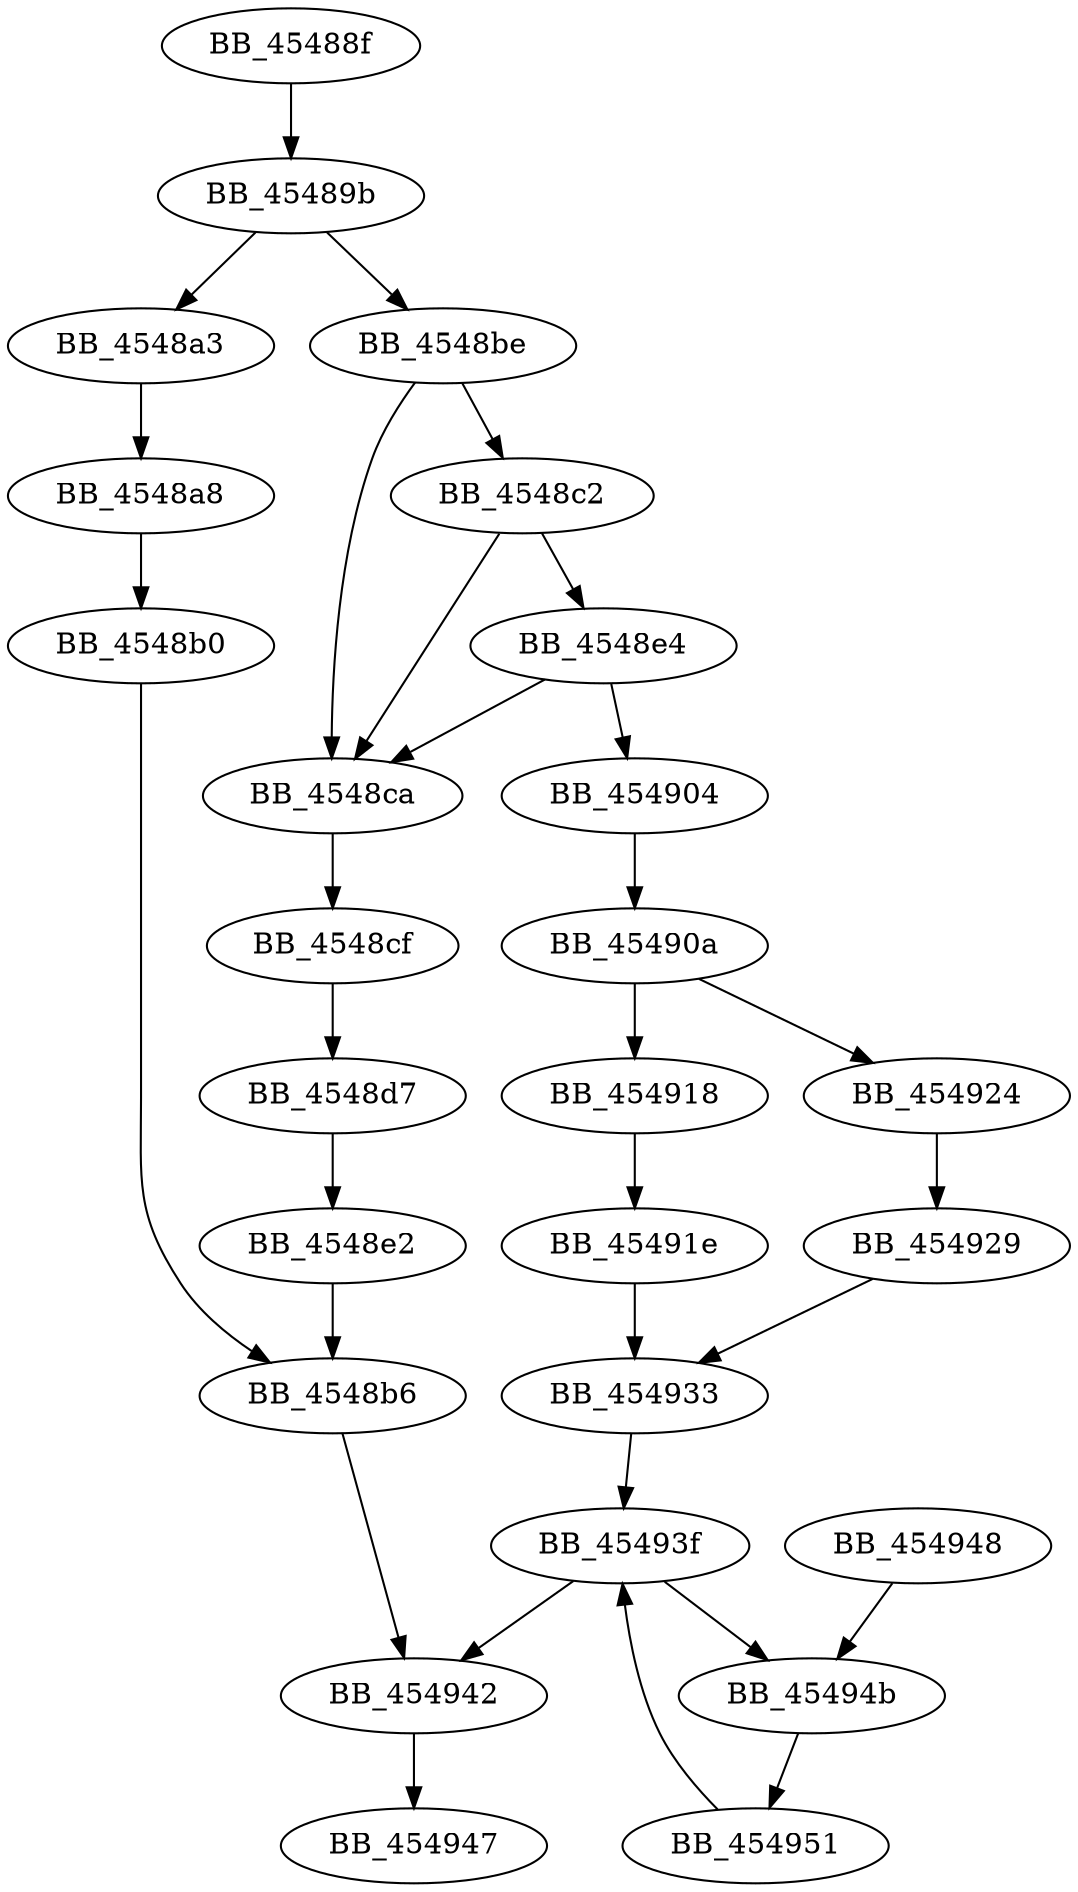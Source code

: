 DiGraph sub_45488F{
BB_45488f->BB_45489b
BB_45489b->BB_4548a3
BB_45489b->BB_4548be
BB_4548a3->BB_4548a8
BB_4548a8->BB_4548b0
BB_4548b0->BB_4548b6
BB_4548b6->BB_454942
BB_4548be->BB_4548c2
BB_4548be->BB_4548ca
BB_4548c2->BB_4548ca
BB_4548c2->BB_4548e4
BB_4548ca->BB_4548cf
BB_4548cf->BB_4548d7
BB_4548d7->BB_4548e2
BB_4548e2->BB_4548b6
BB_4548e4->BB_4548ca
BB_4548e4->BB_454904
BB_454904->BB_45490a
BB_45490a->BB_454918
BB_45490a->BB_454924
BB_454918->BB_45491e
BB_45491e->BB_454933
BB_454924->BB_454929
BB_454929->BB_454933
BB_454933->BB_45493f
BB_45493f->BB_454942
BB_45493f->BB_45494b
BB_454942->BB_454947
BB_454948->BB_45494b
BB_45494b->BB_454951
BB_454951->BB_45493f
}

